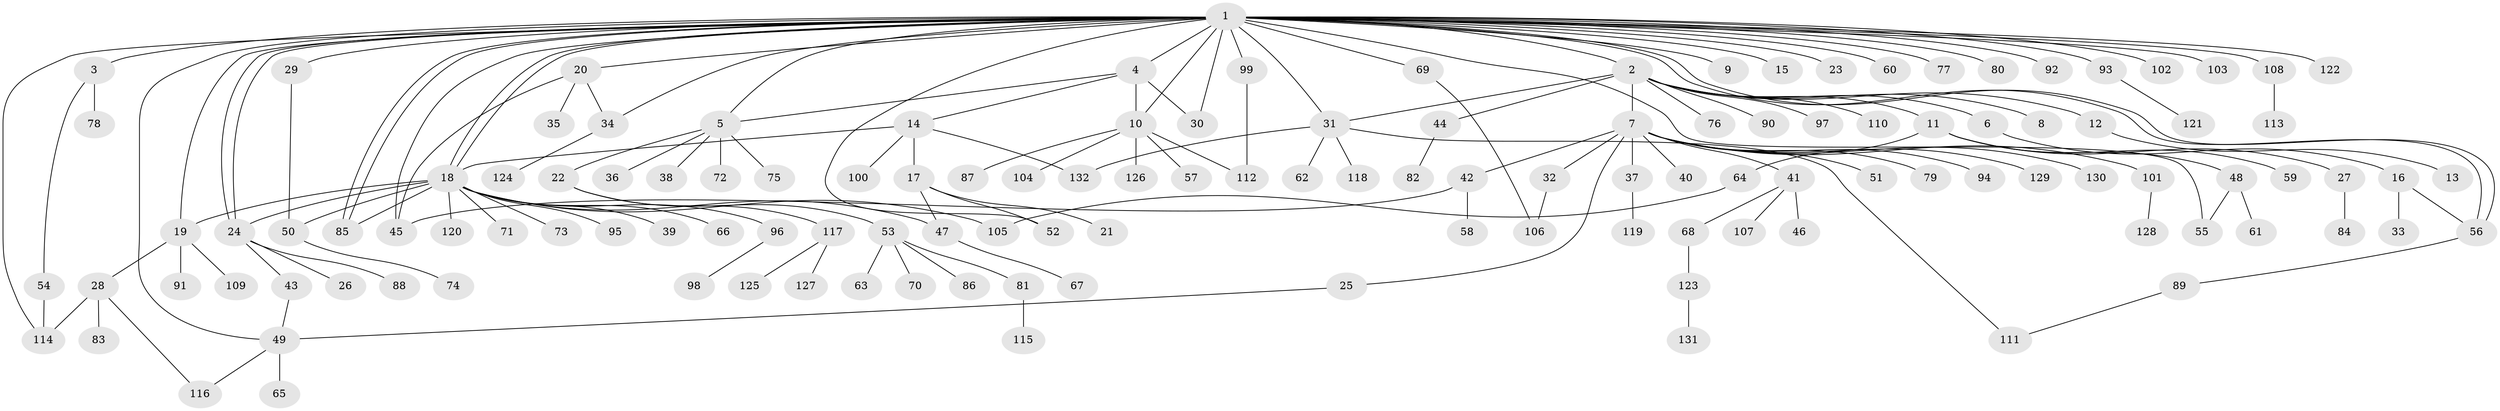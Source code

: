 // coarse degree distribution, {2: 0.18181818181818182, 4: 0.10606060606060606, 3: 0.09090909090909091, 15: 0.015151515151515152, 1: 0.5454545454545454, 11: 0.015151515151515152, 28: 0.015151515151515152, 10: 0.015151515151515152, 6: 0.015151515151515152}
// Generated by graph-tools (version 1.1) at 2025/36/03/04/25 23:36:42]
// undirected, 132 vertices, 161 edges
graph export_dot {
  node [color=gray90,style=filled];
  1;
  2;
  3;
  4;
  5;
  6;
  7;
  8;
  9;
  10;
  11;
  12;
  13;
  14;
  15;
  16;
  17;
  18;
  19;
  20;
  21;
  22;
  23;
  24;
  25;
  26;
  27;
  28;
  29;
  30;
  31;
  32;
  33;
  34;
  35;
  36;
  37;
  38;
  39;
  40;
  41;
  42;
  43;
  44;
  45;
  46;
  47;
  48;
  49;
  50;
  51;
  52;
  53;
  54;
  55;
  56;
  57;
  58;
  59;
  60;
  61;
  62;
  63;
  64;
  65;
  66;
  67;
  68;
  69;
  70;
  71;
  72;
  73;
  74;
  75;
  76;
  77;
  78;
  79;
  80;
  81;
  82;
  83;
  84;
  85;
  86;
  87;
  88;
  89;
  90;
  91;
  92;
  93;
  94;
  95;
  96;
  97;
  98;
  99;
  100;
  101;
  102;
  103;
  104;
  105;
  106;
  107;
  108;
  109;
  110;
  111;
  112;
  113;
  114;
  115;
  116;
  117;
  118;
  119;
  120;
  121;
  122;
  123;
  124;
  125;
  126;
  127;
  128;
  129;
  130;
  131;
  132;
  1 -- 2;
  1 -- 3;
  1 -- 4;
  1 -- 5;
  1 -- 9;
  1 -- 10;
  1 -- 15;
  1 -- 18;
  1 -- 18;
  1 -- 19;
  1 -- 20;
  1 -- 23;
  1 -- 24;
  1 -- 24;
  1 -- 29;
  1 -- 30;
  1 -- 31;
  1 -- 34;
  1 -- 45;
  1 -- 49;
  1 -- 52;
  1 -- 55;
  1 -- 56;
  1 -- 56;
  1 -- 60;
  1 -- 69;
  1 -- 77;
  1 -- 80;
  1 -- 85;
  1 -- 85;
  1 -- 92;
  1 -- 93;
  1 -- 99;
  1 -- 102;
  1 -- 103;
  1 -- 108;
  1 -- 114;
  1 -- 122;
  2 -- 6;
  2 -- 7;
  2 -- 8;
  2 -- 11;
  2 -- 12;
  2 -- 31;
  2 -- 44;
  2 -- 76;
  2 -- 90;
  2 -- 97;
  2 -- 110;
  3 -- 54;
  3 -- 78;
  4 -- 5;
  4 -- 10;
  4 -- 14;
  4 -- 30;
  5 -- 22;
  5 -- 36;
  5 -- 38;
  5 -- 72;
  5 -- 75;
  6 -- 16;
  7 -- 25;
  7 -- 32;
  7 -- 37;
  7 -- 40;
  7 -- 41;
  7 -- 42;
  7 -- 51;
  7 -- 79;
  7 -- 94;
  7 -- 101;
  7 -- 129;
  7 -- 130;
  10 -- 57;
  10 -- 87;
  10 -- 104;
  10 -- 112;
  10 -- 126;
  11 -- 27;
  11 -- 48;
  11 -- 59;
  11 -- 64;
  12 -- 13;
  14 -- 17;
  14 -- 18;
  14 -- 100;
  14 -- 132;
  16 -- 33;
  16 -- 56;
  17 -- 21;
  17 -- 47;
  17 -- 52;
  18 -- 19;
  18 -- 24;
  18 -- 39;
  18 -- 47;
  18 -- 50;
  18 -- 66;
  18 -- 71;
  18 -- 73;
  18 -- 85;
  18 -- 95;
  18 -- 96;
  18 -- 105;
  18 -- 120;
  19 -- 28;
  19 -- 91;
  19 -- 109;
  20 -- 34;
  20 -- 35;
  20 -- 45;
  22 -- 53;
  22 -- 117;
  24 -- 26;
  24 -- 43;
  24 -- 88;
  25 -- 49;
  27 -- 84;
  28 -- 83;
  28 -- 114;
  28 -- 116;
  29 -- 50;
  31 -- 62;
  31 -- 111;
  31 -- 118;
  31 -- 132;
  32 -- 106;
  34 -- 124;
  37 -- 119;
  41 -- 46;
  41 -- 68;
  41 -- 107;
  42 -- 45;
  42 -- 58;
  43 -- 49;
  44 -- 82;
  47 -- 67;
  48 -- 55;
  48 -- 61;
  49 -- 65;
  49 -- 116;
  50 -- 74;
  53 -- 63;
  53 -- 70;
  53 -- 81;
  53 -- 86;
  54 -- 114;
  56 -- 89;
  64 -- 105;
  68 -- 123;
  69 -- 106;
  81 -- 115;
  89 -- 111;
  93 -- 121;
  96 -- 98;
  99 -- 112;
  101 -- 128;
  108 -- 113;
  117 -- 125;
  117 -- 127;
  123 -- 131;
}
